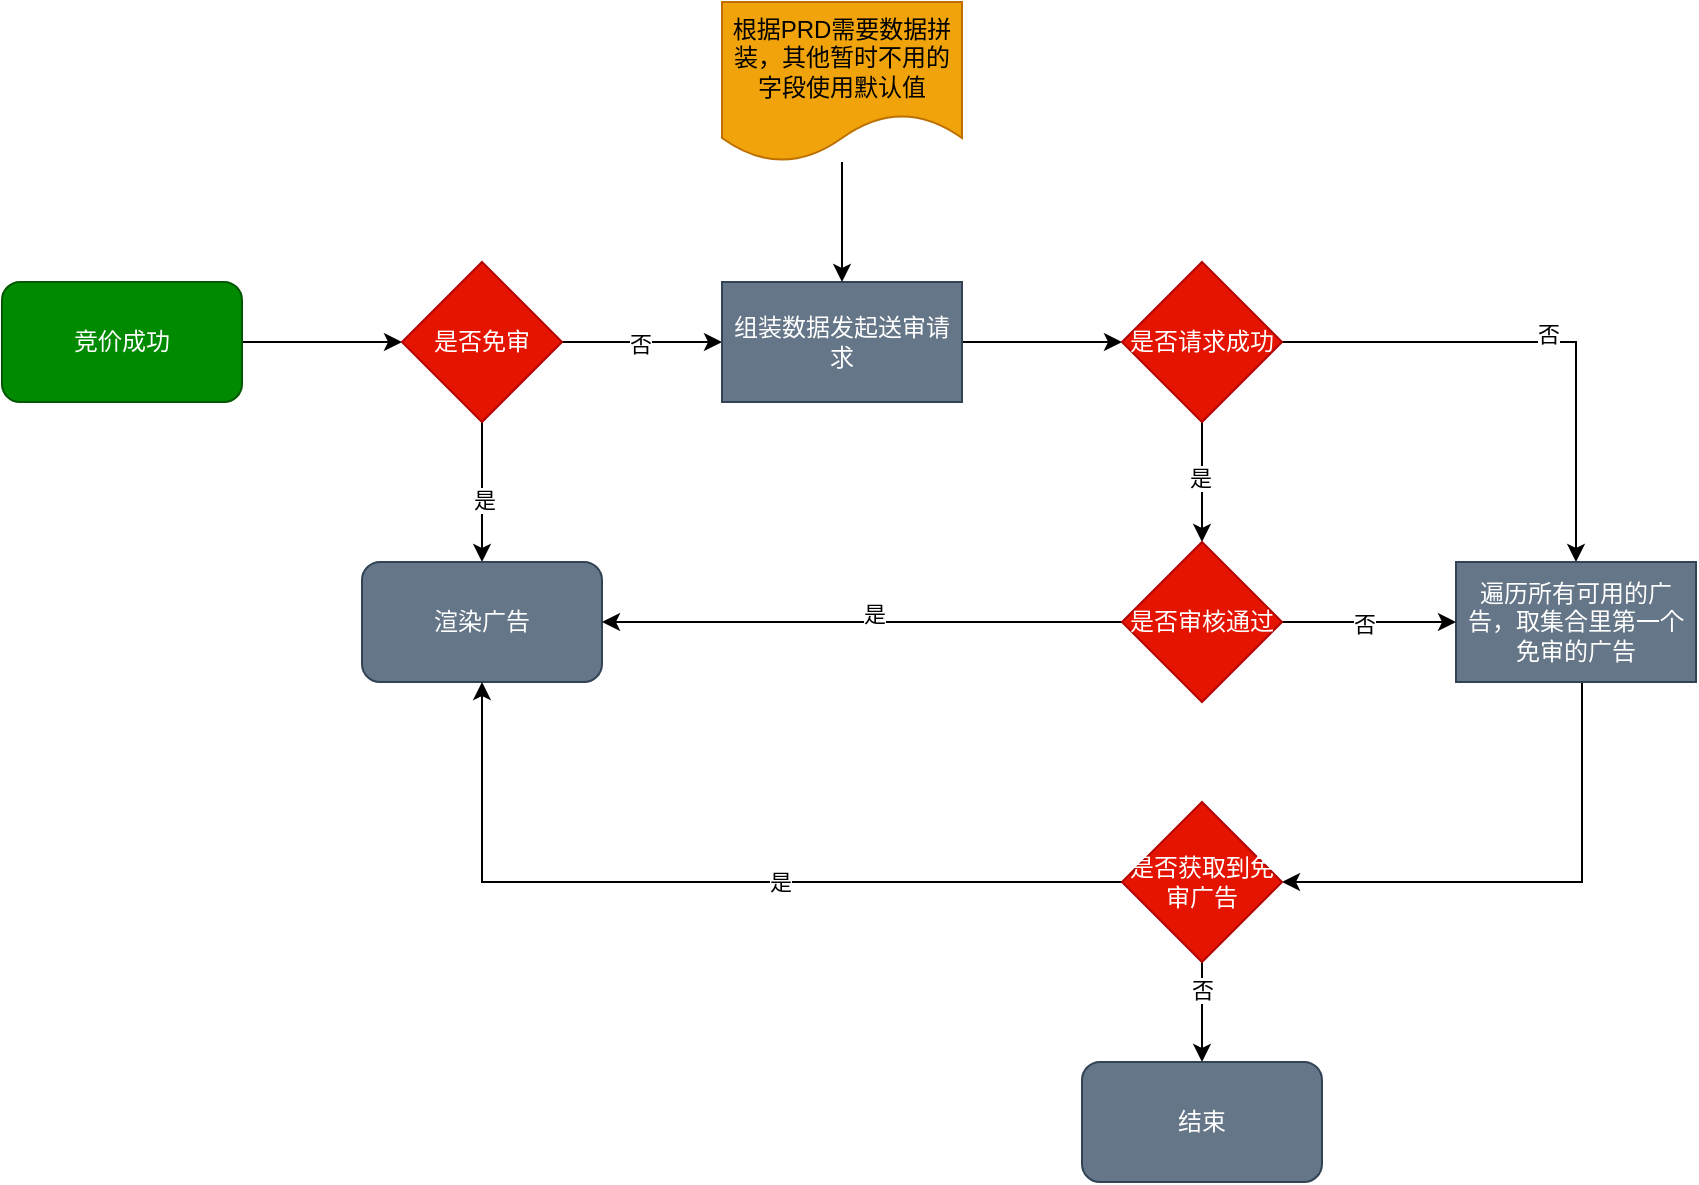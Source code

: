 <mxfile version="24.7.17">
  <diagram name="第 1 页" id="-iBdAIBDAezDfovrRm0V">
    <mxGraphModel dx="1139" dy="620" grid="1" gridSize="10" guides="1" tooltips="1" connect="1" arrows="1" fold="1" page="1" pageScale="1" pageWidth="827" pageHeight="1169" math="0" shadow="0">
      <root>
        <mxCell id="0" />
        <mxCell id="1" parent="0" />
        <mxCell id="1goMoPxQiR9Q-kaNRsh4-3" value="" style="edgeStyle=orthogonalEdgeStyle;rounded=0;orthogonalLoop=1;jettySize=auto;html=1;" edge="1" parent="1" source="1goMoPxQiR9Q-kaNRsh4-1" target="1goMoPxQiR9Q-kaNRsh4-2">
          <mxGeometry relative="1" as="geometry" />
        </mxCell>
        <mxCell id="1goMoPxQiR9Q-kaNRsh4-1" value="竞价成功" style="rounded=1;whiteSpace=wrap;html=1;fillColor=#008a00;fontColor=#ffffff;strokeColor=#005700;" vertex="1" parent="1">
          <mxGeometry x="100" y="360" width="120" height="60" as="geometry" />
        </mxCell>
        <mxCell id="1goMoPxQiR9Q-kaNRsh4-5" value="" style="edgeStyle=orthogonalEdgeStyle;rounded=0;orthogonalLoop=1;jettySize=auto;html=1;" edge="1" parent="1" source="1goMoPxQiR9Q-kaNRsh4-2" target="1goMoPxQiR9Q-kaNRsh4-4">
          <mxGeometry relative="1" as="geometry" />
        </mxCell>
        <mxCell id="1goMoPxQiR9Q-kaNRsh4-6" value="是" style="edgeLabel;html=1;align=center;verticalAlign=middle;resizable=0;points=[];" vertex="1" connectable="0" parent="1goMoPxQiR9Q-kaNRsh4-5">
          <mxGeometry x="0.114" y="1" relative="1" as="geometry">
            <mxPoint as="offset" />
          </mxGeometry>
        </mxCell>
        <mxCell id="1goMoPxQiR9Q-kaNRsh4-8" value="" style="edgeStyle=orthogonalEdgeStyle;rounded=0;orthogonalLoop=1;jettySize=auto;html=1;" edge="1" parent="1" source="1goMoPxQiR9Q-kaNRsh4-2" target="1goMoPxQiR9Q-kaNRsh4-7">
          <mxGeometry relative="1" as="geometry" />
        </mxCell>
        <mxCell id="1goMoPxQiR9Q-kaNRsh4-9" value="否" style="edgeLabel;html=1;align=center;verticalAlign=middle;resizable=0;points=[];" vertex="1" connectable="0" parent="1goMoPxQiR9Q-kaNRsh4-8">
          <mxGeometry x="-0.025" y="-1" relative="1" as="geometry">
            <mxPoint as="offset" />
          </mxGeometry>
        </mxCell>
        <mxCell id="1goMoPxQiR9Q-kaNRsh4-2" value="是否免审" style="rhombus;whiteSpace=wrap;html=1;fillColor=#e51400;fontColor=#ffffff;strokeColor=#B20000;" vertex="1" parent="1">
          <mxGeometry x="300" y="350" width="80" height="80" as="geometry" />
        </mxCell>
        <mxCell id="1goMoPxQiR9Q-kaNRsh4-4" value="渲染广告" style="rounded=1;whiteSpace=wrap;html=1;fillColor=#647687;fontColor=#ffffff;strokeColor=#314354;" vertex="1" parent="1">
          <mxGeometry x="280" y="500" width="120" height="60" as="geometry" />
        </mxCell>
        <mxCell id="1goMoPxQiR9Q-kaNRsh4-11" value="" style="edgeStyle=orthogonalEdgeStyle;rounded=0;orthogonalLoop=1;jettySize=auto;html=1;" edge="1" parent="1" source="1goMoPxQiR9Q-kaNRsh4-7" target="1goMoPxQiR9Q-kaNRsh4-10">
          <mxGeometry relative="1" as="geometry" />
        </mxCell>
        <mxCell id="1goMoPxQiR9Q-kaNRsh4-7" value="组装数据发起送审请求" style="rounded=0;whiteSpace=wrap;html=1;fillColor=#647687;fontColor=#ffffff;strokeColor=#314354;" vertex="1" parent="1">
          <mxGeometry x="460" y="360" width="120" height="60" as="geometry" />
        </mxCell>
        <mxCell id="1goMoPxQiR9Q-kaNRsh4-13" value="" style="edgeStyle=orthogonalEdgeStyle;rounded=0;orthogonalLoop=1;jettySize=auto;html=1;" edge="1" parent="1" source="1goMoPxQiR9Q-kaNRsh4-10" target="1goMoPxQiR9Q-kaNRsh4-12">
          <mxGeometry relative="1" as="geometry" />
        </mxCell>
        <mxCell id="1goMoPxQiR9Q-kaNRsh4-14" value="否" style="edgeLabel;html=1;align=center;verticalAlign=middle;resizable=0;points=[];" vertex="1" connectable="0" parent="1goMoPxQiR9Q-kaNRsh4-13">
          <mxGeometry x="0.033" y="4" relative="1" as="geometry">
            <mxPoint as="offset" />
          </mxGeometry>
        </mxCell>
        <mxCell id="1goMoPxQiR9Q-kaNRsh4-16" value="" style="edgeStyle=orthogonalEdgeStyle;rounded=0;orthogonalLoop=1;jettySize=auto;html=1;" edge="1" parent="1" source="1goMoPxQiR9Q-kaNRsh4-10" target="1goMoPxQiR9Q-kaNRsh4-15">
          <mxGeometry relative="1" as="geometry" />
        </mxCell>
        <mxCell id="1goMoPxQiR9Q-kaNRsh4-17" value="是" style="edgeLabel;html=1;align=center;verticalAlign=middle;resizable=0;points=[];" vertex="1" connectable="0" parent="1goMoPxQiR9Q-kaNRsh4-16">
          <mxGeometry x="-0.075" y="-1" relative="1" as="geometry">
            <mxPoint as="offset" />
          </mxGeometry>
        </mxCell>
        <mxCell id="1goMoPxQiR9Q-kaNRsh4-10" value="是否请求成功" style="rhombus;whiteSpace=wrap;html=1;fillColor=#e51400;fontColor=#ffffff;strokeColor=#B20000;" vertex="1" parent="1">
          <mxGeometry x="660" y="350" width="80" height="80" as="geometry" />
        </mxCell>
        <mxCell id="1goMoPxQiR9Q-kaNRsh4-25" value="" style="edgeStyle=orthogonalEdgeStyle;rounded=0;orthogonalLoop=1;jettySize=auto;html=1;" edge="1" parent="1" source="1goMoPxQiR9Q-kaNRsh4-12" target="1goMoPxQiR9Q-kaNRsh4-24">
          <mxGeometry relative="1" as="geometry">
            <Array as="points">
              <mxPoint x="890" y="660" />
            </Array>
          </mxGeometry>
        </mxCell>
        <mxCell id="1goMoPxQiR9Q-kaNRsh4-12" value="遍历所有可用的广告，取集合里第一个免审的广告" style="rounded=0;whiteSpace=wrap;html=1;fillColor=#647687;fontColor=#ffffff;strokeColor=#314354;" vertex="1" parent="1">
          <mxGeometry x="827" y="500" width="120" height="60" as="geometry" />
        </mxCell>
        <mxCell id="1goMoPxQiR9Q-kaNRsh4-20" style="edgeStyle=orthogonalEdgeStyle;rounded=0;orthogonalLoop=1;jettySize=auto;html=1;" edge="1" parent="1" source="1goMoPxQiR9Q-kaNRsh4-15" target="1goMoPxQiR9Q-kaNRsh4-4">
          <mxGeometry relative="1" as="geometry" />
        </mxCell>
        <mxCell id="1goMoPxQiR9Q-kaNRsh4-21" value="是" style="edgeLabel;html=1;align=center;verticalAlign=middle;resizable=0;points=[];" vertex="1" connectable="0" parent="1goMoPxQiR9Q-kaNRsh4-20">
          <mxGeometry x="-0.046" y="-4" relative="1" as="geometry">
            <mxPoint as="offset" />
          </mxGeometry>
        </mxCell>
        <mxCell id="1goMoPxQiR9Q-kaNRsh4-22" style="edgeStyle=orthogonalEdgeStyle;rounded=0;orthogonalLoop=1;jettySize=auto;html=1;" edge="1" parent="1" source="1goMoPxQiR9Q-kaNRsh4-15" target="1goMoPxQiR9Q-kaNRsh4-12">
          <mxGeometry relative="1" as="geometry" />
        </mxCell>
        <mxCell id="1goMoPxQiR9Q-kaNRsh4-23" value="否" style="edgeLabel;html=1;align=center;verticalAlign=middle;resizable=0;points=[];" vertex="1" connectable="0" parent="1goMoPxQiR9Q-kaNRsh4-22">
          <mxGeometry x="-0.058" y="-1" relative="1" as="geometry">
            <mxPoint as="offset" />
          </mxGeometry>
        </mxCell>
        <mxCell id="1goMoPxQiR9Q-kaNRsh4-15" value="是否审核通过" style="rhombus;whiteSpace=wrap;html=1;fillColor=#e51400;fontColor=#ffffff;strokeColor=#B20000;" vertex="1" parent="1">
          <mxGeometry x="660" y="490" width="80" height="80" as="geometry" />
        </mxCell>
        <mxCell id="1goMoPxQiR9Q-kaNRsh4-26" style="edgeStyle=orthogonalEdgeStyle;rounded=0;orthogonalLoop=1;jettySize=auto;html=1;entryX=0.5;entryY=1;entryDx=0;entryDy=0;" edge="1" parent="1" source="1goMoPxQiR9Q-kaNRsh4-24" target="1goMoPxQiR9Q-kaNRsh4-4">
          <mxGeometry relative="1" as="geometry" />
        </mxCell>
        <mxCell id="1goMoPxQiR9Q-kaNRsh4-27" value="是" style="edgeLabel;html=1;align=center;verticalAlign=middle;resizable=0;points=[];" vertex="1" connectable="0" parent="1goMoPxQiR9Q-kaNRsh4-26">
          <mxGeometry x="-0.186" relative="1" as="geometry">
            <mxPoint as="offset" />
          </mxGeometry>
        </mxCell>
        <mxCell id="1goMoPxQiR9Q-kaNRsh4-29" value="" style="edgeStyle=orthogonalEdgeStyle;rounded=0;orthogonalLoop=1;jettySize=auto;html=1;" edge="1" parent="1" source="1goMoPxQiR9Q-kaNRsh4-24" target="1goMoPxQiR9Q-kaNRsh4-28">
          <mxGeometry relative="1" as="geometry" />
        </mxCell>
        <mxCell id="1goMoPxQiR9Q-kaNRsh4-30" value="否" style="edgeLabel;html=1;align=center;verticalAlign=middle;resizable=0;points=[];" vertex="1" connectable="0" parent="1goMoPxQiR9Q-kaNRsh4-29">
          <mxGeometry x="-0.44" relative="1" as="geometry">
            <mxPoint as="offset" />
          </mxGeometry>
        </mxCell>
        <mxCell id="1goMoPxQiR9Q-kaNRsh4-24" value="是否获取到免审广告" style="rhombus;whiteSpace=wrap;html=1;fillColor=#e51400;strokeColor=#B20000;fontColor=#ffffff;rounded=0;" vertex="1" parent="1">
          <mxGeometry x="660" y="620" width="80" height="80" as="geometry" />
        </mxCell>
        <mxCell id="1goMoPxQiR9Q-kaNRsh4-28" value="结束" style="rounded=1;whiteSpace=wrap;html=1;fillColor=#647687;fontColor=#ffffff;strokeColor=#314354;" vertex="1" parent="1">
          <mxGeometry x="640" y="750" width="120" height="60" as="geometry" />
        </mxCell>
        <mxCell id="1goMoPxQiR9Q-kaNRsh4-32" value="" style="edgeStyle=orthogonalEdgeStyle;rounded=0;orthogonalLoop=1;jettySize=auto;html=1;" edge="1" parent="1" source="1goMoPxQiR9Q-kaNRsh4-31" target="1goMoPxQiR9Q-kaNRsh4-7">
          <mxGeometry relative="1" as="geometry" />
        </mxCell>
        <mxCell id="1goMoPxQiR9Q-kaNRsh4-31" value="根据PRD需要数据拼装，其他暂时不用的字段使用默认值" style="shape=document;whiteSpace=wrap;html=1;boundedLbl=1;fillColor=#f0a30a;fontColor=#000000;strokeColor=#BD7000;" vertex="1" parent="1">
          <mxGeometry x="460" y="220" width="120" height="80" as="geometry" />
        </mxCell>
      </root>
    </mxGraphModel>
  </diagram>
</mxfile>
